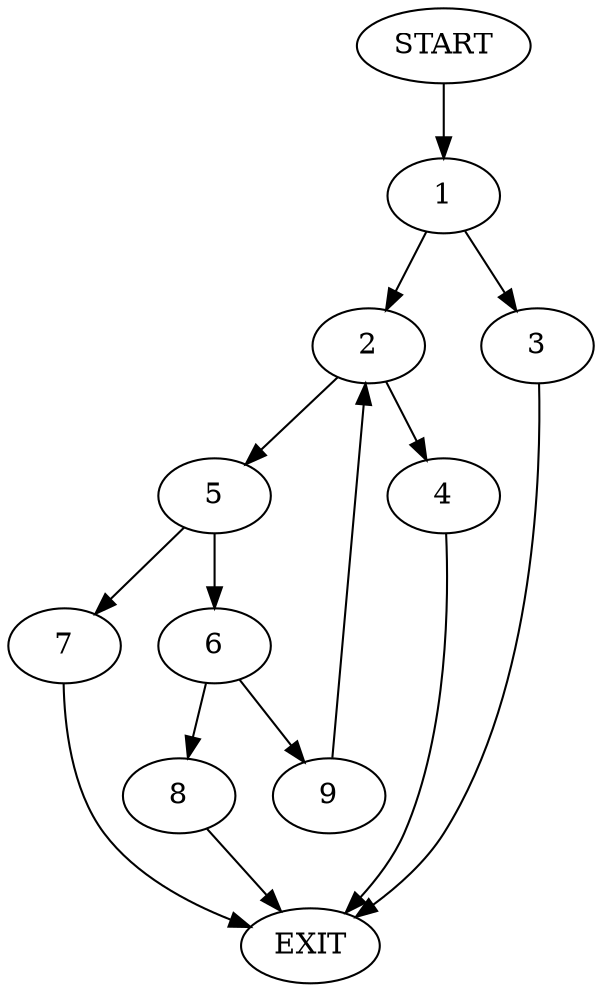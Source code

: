 digraph {
0 [label="START"]
10 [label="EXIT"]
0 -> 1
1 -> 2
1 -> 3
3 -> 10
2 -> 4
2 -> 5
4 -> 10
5 -> 6
5 -> 7
6 -> 8
6 -> 9
7 -> 10
8 -> 10
9 -> 2
}
